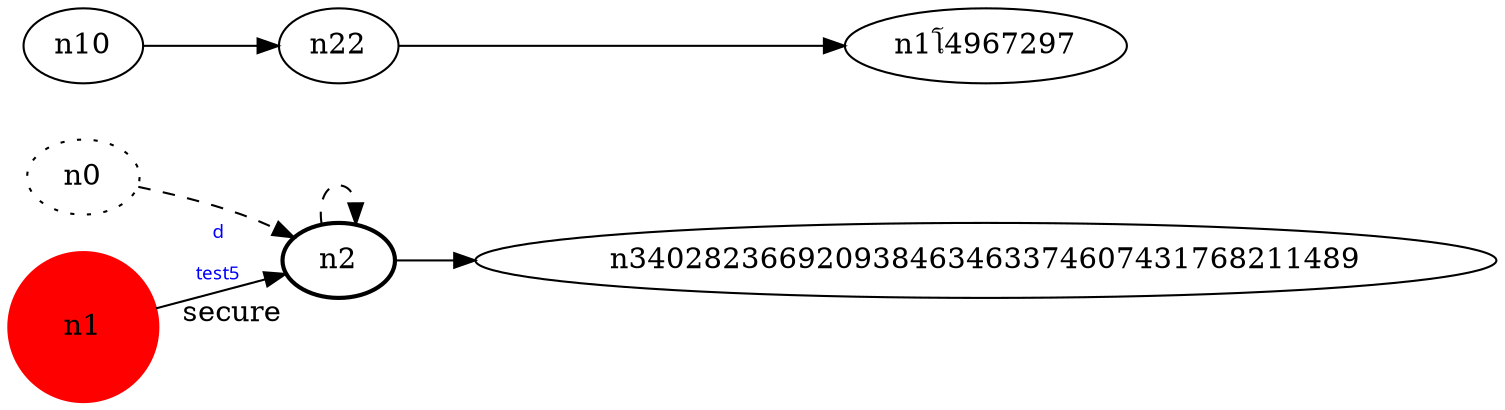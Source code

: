 digraph test5 {
	rankdir=LR;
	fontcolor=blue; /* c0; c1; c0 -- c2 */
	n0 [style=dotted, fillcolor="#123456"]; // c2; c3; c2 -- c4
	n1 [height=1, width=1, width=1, color=red, style=filled];
	n2 [style=bold, xlabel="secure"];
	n0 -> n2 -> n2[style=dashed];
	n1 -> n2 [fontname="comic sans", label="d\n\l\G", fontcolor=blue, fontsize=9];
	n10 -> n22;
	n2 -> n340282366920938463463374607431768211489;
	n22 -> n1โ4967297;
}
